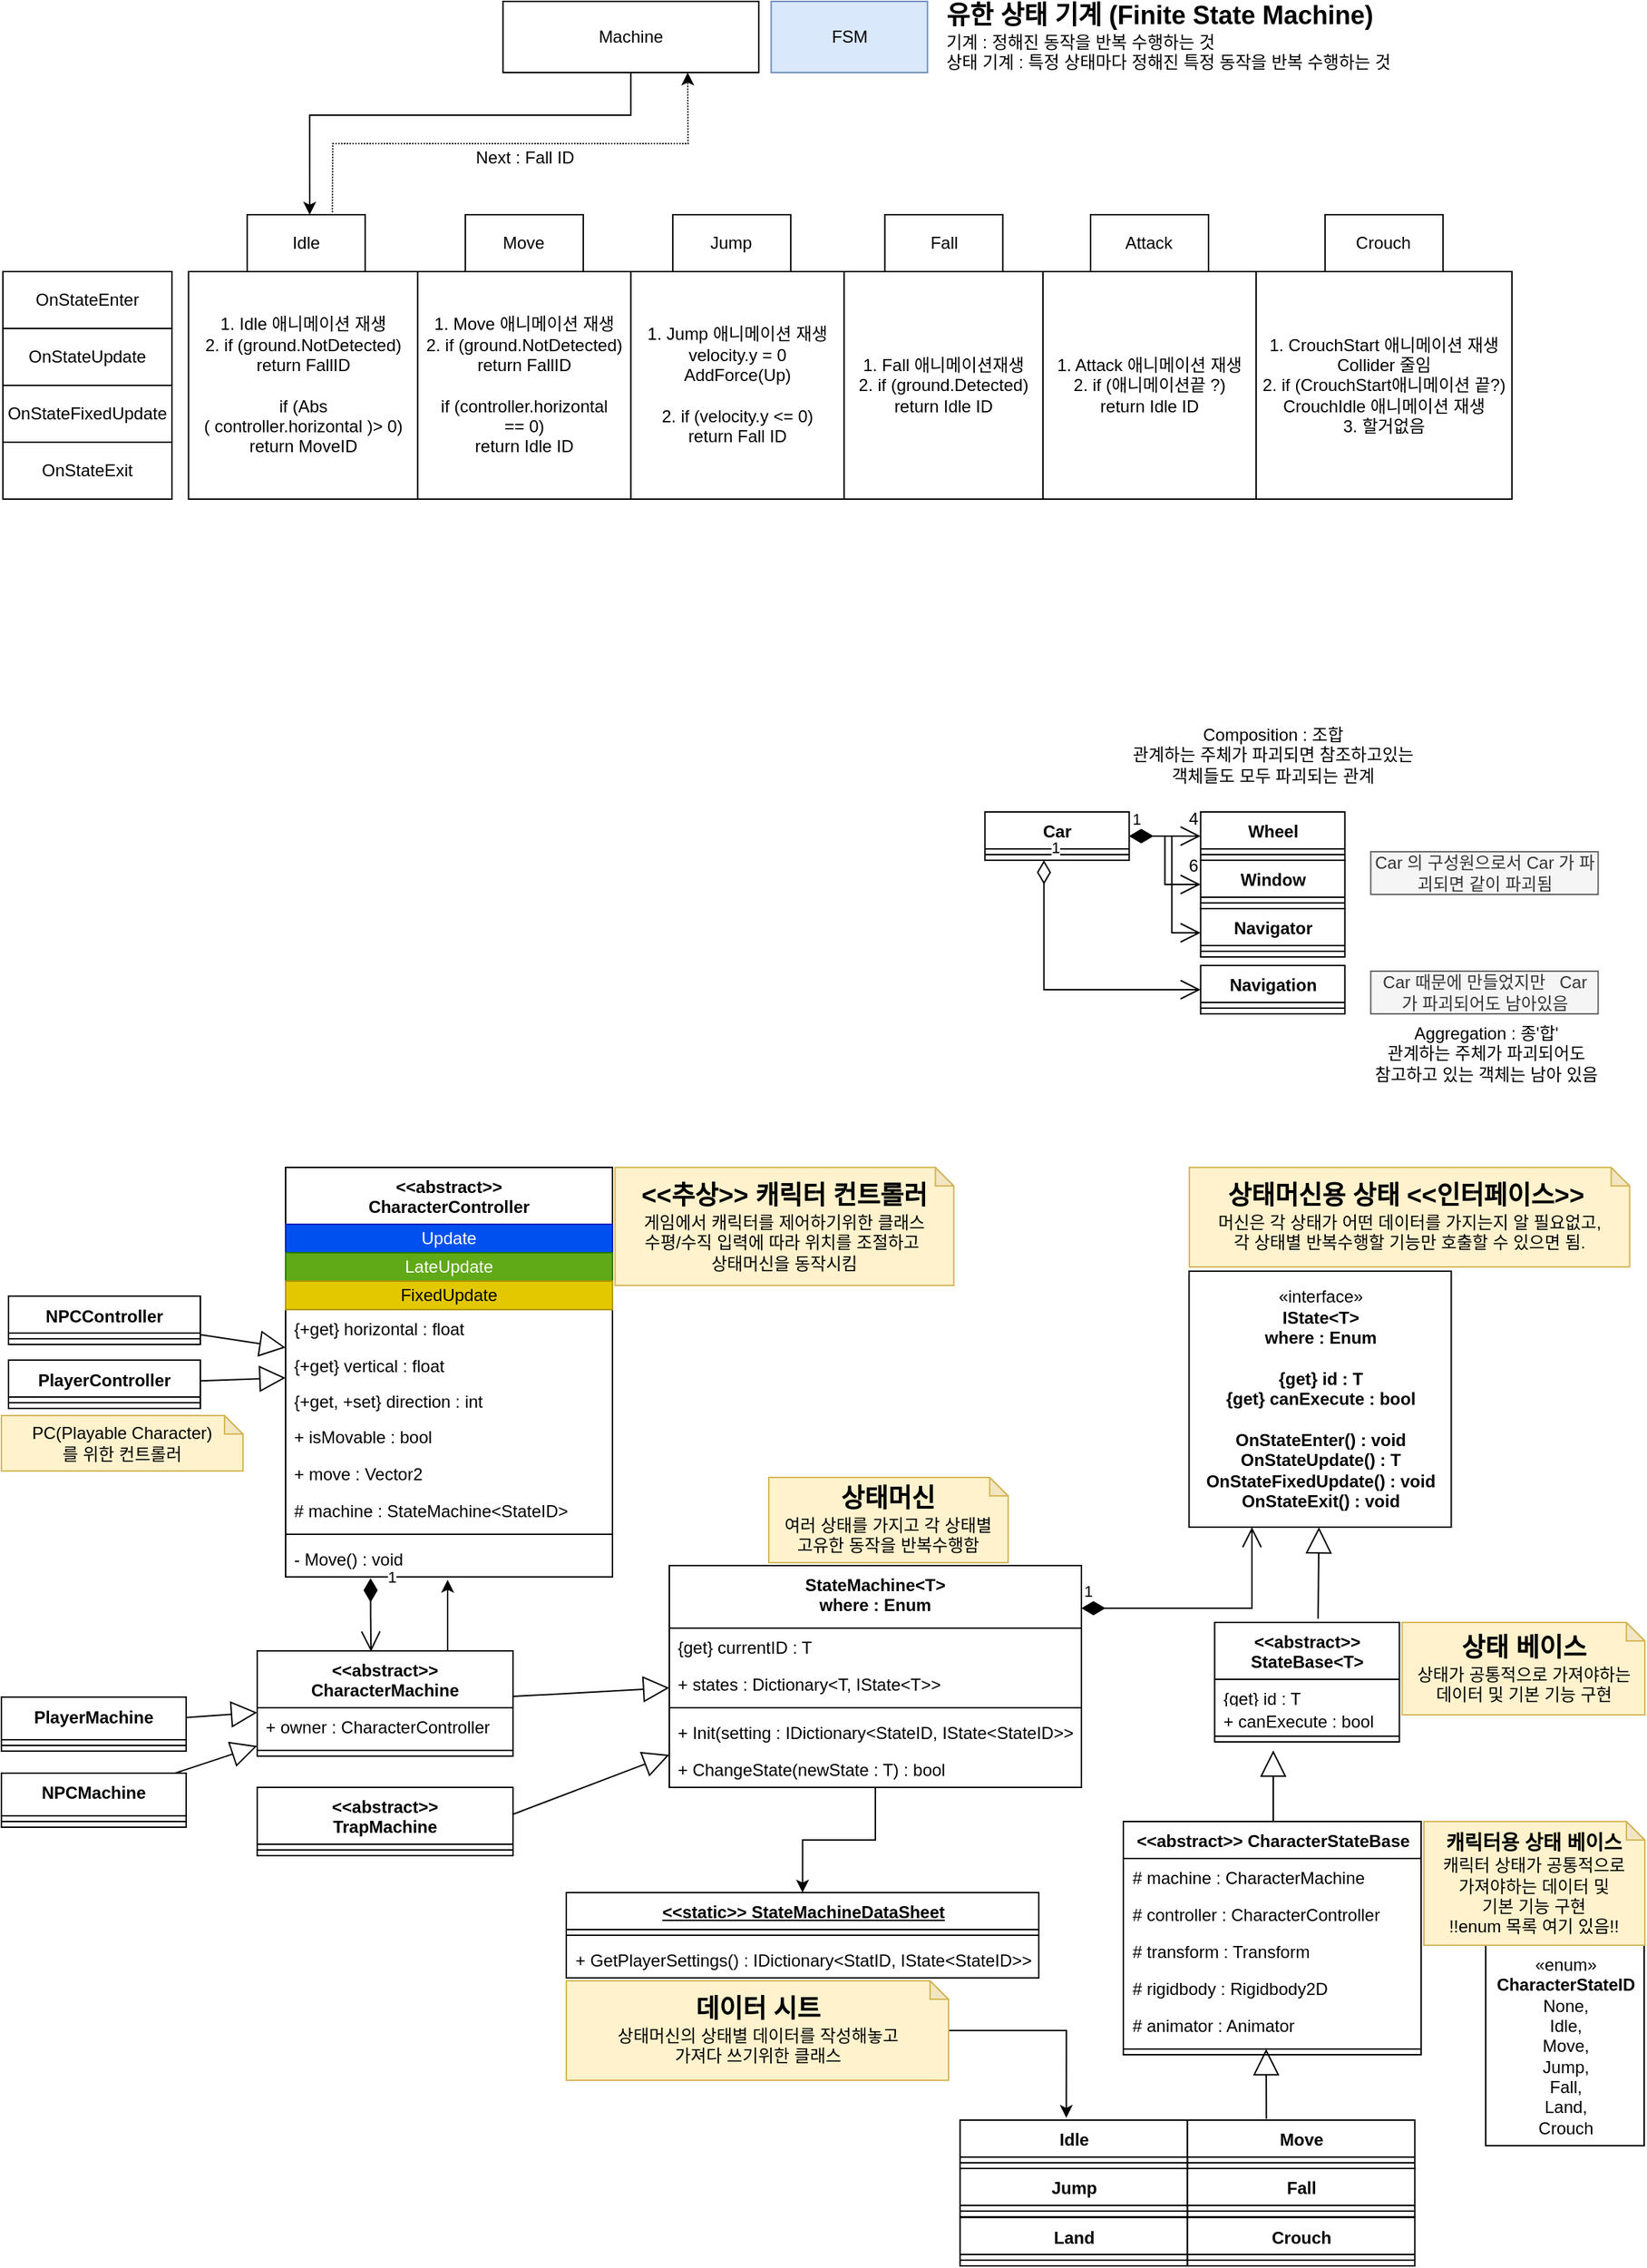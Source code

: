 <mxfile version="22.0.3" type="device">
  <diagram id="C5RBs43oDa-KdzZeNtuy" name="Page-1">
    <mxGraphModel dx="3573" dy="731" grid="1" gridSize="10" guides="1" tooltips="1" connect="1" arrows="1" fold="1" page="1" pageScale="1" pageWidth="1169" pageHeight="827" math="0" shadow="0">
      <root>
        <mxCell id="WIyWlLk6GJQsqaUBKTNV-0" />
        <mxCell id="WIyWlLk6GJQsqaUBKTNV-1" parent="WIyWlLk6GJQsqaUBKTNV-0" />
        <mxCell id="FdHErdlCs96QnjfLd0MZ-20" value="FSM" style="html=1;whiteSpace=wrap;fillColor=#dae8fc;strokeColor=#6c8ebf;" parent="WIyWlLk6GJQsqaUBKTNV-1" vertex="1">
          <mxGeometry x="-1788.31" y="20" width="110" height="50" as="geometry" />
        </mxCell>
        <mxCell id="FdHErdlCs96QnjfLd0MZ-21" value="&lt;b&gt;&lt;font style=&quot;font-size: 18px;&quot;&gt;유한 상태 기계 (Finite State Machine)&lt;/font&gt;&lt;/b&gt;&lt;br&gt;기계 : 정해진 동작을 반복 수행하는 것&lt;br&gt;상태 기계 : 특정 상태마다 정해진 특정 동작을 반복 수행하는 것" style="text;html=1;strokeColor=none;fillColor=none;align=left;verticalAlign=middle;whiteSpace=wrap;rounded=0;" parent="WIyWlLk6GJQsqaUBKTNV-1" vertex="1">
          <mxGeometry x="-1666.84" y="20" width="380" height="50" as="geometry" />
        </mxCell>
        <mxCell id="FdHErdlCs96QnjfLd0MZ-30" style="edgeStyle=orthogonalEdgeStyle;rounded=0;orthogonalLoop=1;jettySize=auto;html=1;entryX=0.5;entryY=0;entryDx=0;entryDy=0;" parent="WIyWlLk6GJQsqaUBKTNV-1" source="FdHErdlCs96QnjfLd0MZ-22" edge="1">
          <mxGeometry relative="1" as="geometry">
            <Array as="points">
              <mxPoint x="-1887.06" y="100" />
              <mxPoint x="-2113.06" y="100" />
            </Array>
            <mxPoint x="-2113.06" y="170" as="targetPoint" />
          </mxGeometry>
        </mxCell>
        <mxCell id="FdHErdlCs96QnjfLd0MZ-22" value="Machine" style="rounded=0;whiteSpace=wrap;html=1;" parent="WIyWlLk6GJQsqaUBKTNV-1" vertex="1">
          <mxGeometry x="-1977.06" y="20" width="180" height="50" as="geometry" />
        </mxCell>
        <mxCell id="FdHErdlCs96QnjfLd0MZ-23" value="Idle" style="rounded=0;whiteSpace=wrap;html=1;" parent="WIyWlLk6GJQsqaUBKTNV-1" vertex="1">
          <mxGeometry x="-2157.06" y="170" width="83" height="40" as="geometry" />
        </mxCell>
        <mxCell id="FdHErdlCs96QnjfLd0MZ-24" value="Move" style="rounded=0;whiteSpace=wrap;html=1;" parent="WIyWlLk6GJQsqaUBKTNV-1" vertex="1">
          <mxGeometry x="-2003.56" y="170" width="83" height="40" as="geometry" />
        </mxCell>
        <mxCell id="FdHErdlCs96QnjfLd0MZ-25" value="Jump" style="rounded=0;whiteSpace=wrap;html=1;" parent="WIyWlLk6GJQsqaUBKTNV-1" vertex="1">
          <mxGeometry x="-1857.56" y="170" width="83" height="40" as="geometry" />
        </mxCell>
        <mxCell id="FdHErdlCs96QnjfLd0MZ-26" value="Fall" style="rounded=0;whiteSpace=wrap;html=1;" parent="WIyWlLk6GJQsqaUBKTNV-1" vertex="1">
          <mxGeometry x="-1708.31" y="170" width="83" height="40" as="geometry" />
        </mxCell>
        <mxCell id="FdHErdlCs96QnjfLd0MZ-27" value="Attack" style="rounded=0;whiteSpace=wrap;html=1;" parent="WIyWlLk6GJQsqaUBKTNV-1" vertex="1">
          <mxGeometry x="-1563.56" y="170" width="83" height="40" as="geometry" />
        </mxCell>
        <mxCell id="FdHErdlCs96QnjfLd0MZ-28" value="Crouch" style="rounded=0;whiteSpace=wrap;html=1;" parent="WIyWlLk6GJQsqaUBKTNV-1" vertex="1">
          <mxGeometry x="-1398.56" y="170" width="83" height="40" as="geometry" />
        </mxCell>
        <mxCell id="FdHErdlCs96QnjfLd0MZ-29" value="1. Idle 애니메이션 재생&lt;br&gt;2. if (ground.NotDetected)&lt;br&gt;return FallID&lt;br&gt;&lt;br&gt;if (Abs&lt;br&gt;( controller.horizontal )&amp;gt; 0)&lt;br&gt;return MoveID" style="rounded=0;whiteSpace=wrap;html=1;" parent="WIyWlLk6GJQsqaUBKTNV-1" vertex="1">
          <mxGeometry x="-2198.31" y="210" width="161.25" height="160" as="geometry" />
        </mxCell>
        <mxCell id="FdHErdlCs96QnjfLd0MZ-31" value="" style="endArrow=classic;html=1;rounded=0;dashed=1;dashPattern=1 1;exitX=0.722;exitY=-0.045;exitDx=0;exitDy=0;exitPerimeter=0;" parent="WIyWlLk6GJQsqaUBKTNV-1" source="FdHErdlCs96QnjfLd0MZ-23" edge="1">
          <mxGeometry width="50" height="50" relative="1" as="geometry">
            <mxPoint x="-2097.06" y="160" as="sourcePoint" />
            <mxPoint x="-1847.06" y="70" as="targetPoint" />
            <Array as="points">
              <mxPoint x="-2096.81" y="120" />
              <mxPoint x="-1846.81" y="120" />
            </Array>
          </mxGeometry>
        </mxCell>
        <mxCell id="FdHErdlCs96QnjfLd0MZ-32" value="Next : Fall ID" style="text;html=1;strokeColor=none;fillColor=none;align=center;verticalAlign=middle;whiteSpace=wrap;rounded=0;" parent="WIyWlLk6GJQsqaUBKTNV-1" vertex="1">
          <mxGeometry x="-2013.31" y="120" width="102.5" height="20" as="geometry" />
        </mxCell>
        <mxCell id="FdHErdlCs96QnjfLd0MZ-33" value="1. Fall 애니메이션재생&lt;br&gt;2. if (ground.Detected)&lt;br&gt;return Idle ID" style="rounded=0;whiteSpace=wrap;html=1;" parent="WIyWlLk6GJQsqaUBKTNV-1" vertex="1">
          <mxGeometry x="-1737.06" y="210" width="140" height="160" as="geometry" />
        </mxCell>
        <mxCell id="FdHErdlCs96QnjfLd0MZ-34" value="1. Move 애니메이션 재생&lt;br&gt;2. if (ground.NotDetected)&lt;br&gt;return FallID&lt;br&gt;&lt;br&gt;if (controller.horizontal &lt;br&gt;== 0)&lt;br&gt;return Idle ID" style="rounded=0;whiteSpace=wrap;html=1;" parent="WIyWlLk6GJQsqaUBKTNV-1" vertex="1">
          <mxGeometry x="-2037.06" y="210" width="150" height="160" as="geometry" />
        </mxCell>
        <mxCell id="FdHErdlCs96QnjfLd0MZ-35" value="1. Jump 애니메이션 재생&lt;br&gt;velocity.y = 0&lt;br&gt;AddForce(Up)&lt;br&gt;&lt;br&gt;2. if (velocity.y &amp;lt;= 0)&lt;br&gt;return Fall ID" style="rounded=0;whiteSpace=wrap;html=1;" parent="WIyWlLk6GJQsqaUBKTNV-1" vertex="1">
          <mxGeometry x="-1887.06" y="210" width="150" height="160" as="geometry" />
        </mxCell>
        <mxCell id="FdHErdlCs96QnjfLd0MZ-36" value="1. Attack 애니메이션 재생&lt;br&gt;2. if (애니메이션끝 ?)&lt;br&gt;return Idle ID&lt;br&gt;" style="rounded=0;whiteSpace=wrap;html=1;" parent="WIyWlLk6GJQsqaUBKTNV-1" vertex="1">
          <mxGeometry x="-1597.06" y="210" width="150" height="160" as="geometry" />
        </mxCell>
        <mxCell id="FdHErdlCs96QnjfLd0MZ-37" value="1. CrouchStart 애니메이션 재생&lt;br&gt;Collider 줄임&lt;br&gt;2. if (CrouchStart애니메이션 끝?)&lt;br&gt;CrouchIdle 애니메이션 재생&lt;br&gt;3. 할거없음" style="rounded=0;whiteSpace=wrap;html=1;" parent="WIyWlLk6GJQsqaUBKTNV-1" vertex="1">
          <mxGeometry x="-1447.06" y="210" width="180" height="160" as="geometry" />
        </mxCell>
        <mxCell id="FdHErdlCs96QnjfLd0MZ-38" value="OnStateEnter" style="rounded=0;whiteSpace=wrap;html=1;" parent="WIyWlLk6GJQsqaUBKTNV-1" vertex="1">
          <mxGeometry x="-2328.94" y="210" width="118.94" height="40" as="geometry" />
        </mxCell>
        <mxCell id="FdHErdlCs96QnjfLd0MZ-39" value="OnStateUpdate" style="rounded=0;whiteSpace=wrap;html=1;" parent="WIyWlLk6GJQsqaUBKTNV-1" vertex="1">
          <mxGeometry x="-2328.94" y="250" width="118.94" height="40" as="geometry" />
        </mxCell>
        <mxCell id="FdHErdlCs96QnjfLd0MZ-40" value="OnStateExit" style="rounded=0;whiteSpace=wrap;html=1;" parent="WIyWlLk6GJQsqaUBKTNV-1" vertex="1">
          <mxGeometry x="-2328.93" y="330" width="118.93" height="40" as="geometry" />
        </mxCell>
        <mxCell id="FdHErdlCs96QnjfLd0MZ-41" value="OnStateFixedUpdate" style="rounded=0;whiteSpace=wrap;html=1;" parent="WIyWlLk6GJQsqaUBKTNV-1" vertex="1">
          <mxGeometry x="-2328.93" y="290" width="118.93" height="40" as="geometry" />
        </mxCell>
        <mxCell id="FdHErdlCs96QnjfLd0MZ-51" value="Composition : 조합&lt;br&gt;관계하는 주체가 파괴되면 참조하고있는 객체들도 모두 파괴되는 관계" style="text;html=1;strokeColor=none;fillColor=none;align=center;verticalAlign=middle;whiteSpace=wrap;rounded=0;" parent="WIyWlLk6GJQsqaUBKTNV-1" vertex="1">
          <mxGeometry x="-1535.37" y="530" width="200" height="40" as="geometry" />
        </mxCell>
        <mxCell id="VH7O9ClcqVr8DYKr0TOa-3" value="Car" style="swimlane;fontStyle=1;align=center;verticalAlign=top;childLayout=stackLayout;horizontal=1;startSize=26;horizontalStack=0;resizeParent=1;resizeParentMax=0;resizeLast=0;collapsible=1;marginBottom=0;whiteSpace=wrap;html=1;" parent="WIyWlLk6GJQsqaUBKTNV-1" vertex="1">
          <mxGeometry x="-1637.87" y="590" width="101.5" height="34" as="geometry" />
        </mxCell>
        <mxCell id="VH7O9ClcqVr8DYKr0TOa-5" value="" style="line;strokeWidth=1;fillColor=none;align=left;verticalAlign=middle;spacingTop=-1;spacingLeft=3;spacingRight=3;rotatable=0;labelPosition=right;points=[];portConstraint=eastwest;strokeColor=inherit;" parent="VH7O9ClcqVr8DYKr0TOa-3" vertex="1">
          <mxGeometry y="26" width="101.5" height="8" as="geometry" />
        </mxCell>
        <mxCell id="VH7O9ClcqVr8DYKr0TOa-7" value="Wheel" style="swimlane;fontStyle=1;align=center;verticalAlign=top;childLayout=stackLayout;horizontal=1;startSize=26;horizontalStack=0;resizeParent=1;resizeParentMax=0;resizeLast=0;collapsible=1;marginBottom=0;whiteSpace=wrap;html=1;" parent="WIyWlLk6GJQsqaUBKTNV-1" vertex="1">
          <mxGeometry x="-1486.12" y="590" width="101.5" height="34" as="geometry" />
        </mxCell>
        <mxCell id="VH7O9ClcqVr8DYKr0TOa-8" value="" style="line;strokeWidth=1;fillColor=none;align=left;verticalAlign=middle;spacingTop=-1;spacingLeft=3;spacingRight=3;rotatable=0;labelPosition=right;points=[];portConstraint=eastwest;strokeColor=inherit;" parent="VH7O9ClcqVr8DYKr0TOa-7" vertex="1">
          <mxGeometry y="26" width="101.5" height="8" as="geometry" />
        </mxCell>
        <mxCell id="VH7O9ClcqVr8DYKr0TOa-9" value="Window" style="swimlane;fontStyle=1;align=center;verticalAlign=top;childLayout=stackLayout;horizontal=1;startSize=26;horizontalStack=0;resizeParent=1;resizeParentMax=0;resizeLast=0;collapsible=1;marginBottom=0;whiteSpace=wrap;html=1;" parent="WIyWlLk6GJQsqaUBKTNV-1" vertex="1">
          <mxGeometry x="-1486.12" y="624" width="101.5" height="34" as="geometry" />
        </mxCell>
        <mxCell id="VH7O9ClcqVr8DYKr0TOa-10" value="" style="line;strokeWidth=1;fillColor=none;align=left;verticalAlign=middle;spacingTop=-1;spacingLeft=3;spacingRight=3;rotatable=0;labelPosition=right;points=[];portConstraint=eastwest;strokeColor=inherit;" parent="VH7O9ClcqVr8DYKr0TOa-9" vertex="1">
          <mxGeometry y="26" width="101.5" height="8" as="geometry" />
        </mxCell>
        <mxCell id="VH7O9ClcqVr8DYKr0TOa-13" value="1" style="endArrow=open;html=1;endSize=12;startArrow=diamondThin;startSize=14;startFill=1;edgeStyle=orthogonalEdgeStyle;align=left;verticalAlign=bottom;rounded=0;entryX=0;entryY=0.5;entryDx=0;entryDy=0;" parent="WIyWlLk6GJQsqaUBKTNV-1" source="VH7O9ClcqVr8DYKr0TOa-3" target="VH7O9ClcqVr8DYKr0TOa-7" edge="1">
          <mxGeometry x="-1" y="3" relative="1" as="geometry">
            <mxPoint x="-1806.37" y="857" as="sourcePoint" />
            <mxPoint x="-1737.37" y="857" as="targetPoint" />
          </mxGeometry>
        </mxCell>
        <mxCell id="VH7O9ClcqVr8DYKr0TOa-14" value="4" style="text;html=1;strokeColor=none;fillColor=none;align=center;verticalAlign=middle;whiteSpace=wrap;rounded=0;" parent="WIyWlLk6GJQsqaUBKTNV-1" vertex="1">
          <mxGeometry x="-1507.75" y="580" width="34.25" height="30" as="geometry" />
        </mxCell>
        <mxCell id="VH7O9ClcqVr8DYKr0TOa-15" value="1" style="endArrow=open;html=1;endSize=12;startArrow=diamondThin;startSize=14;startFill=1;edgeStyle=orthogonalEdgeStyle;align=left;verticalAlign=bottom;rounded=0;entryX=0;entryY=0.5;entryDx=0;entryDy=0;" parent="WIyWlLk6GJQsqaUBKTNV-1" source="VH7O9ClcqVr8DYKr0TOa-3" target="VH7O9ClcqVr8DYKr0TOa-9" edge="1">
          <mxGeometry x="-1" y="3" relative="1" as="geometry">
            <mxPoint x="-1526.37" y="617" as="sourcePoint" />
            <mxPoint x="-1476.37" y="617" as="targetPoint" />
          </mxGeometry>
        </mxCell>
        <mxCell id="VH7O9ClcqVr8DYKr0TOa-16" value="6" style="text;html=1;strokeColor=none;fillColor=none;align=center;verticalAlign=middle;whiteSpace=wrap;rounded=0;" parent="WIyWlLk6GJQsqaUBKTNV-1" vertex="1">
          <mxGeometry x="-1507.75" y="613" width="34.25" height="30" as="geometry" />
        </mxCell>
        <mxCell id="VH7O9ClcqVr8DYKr0TOa-18" value="Navigation" style="swimlane;fontStyle=1;align=center;verticalAlign=top;childLayout=stackLayout;horizontal=1;startSize=26;horizontalStack=0;resizeParent=1;resizeParentMax=0;resizeLast=0;collapsible=1;marginBottom=0;whiteSpace=wrap;html=1;" parent="WIyWlLk6GJQsqaUBKTNV-1" vertex="1">
          <mxGeometry x="-1486.12" y="698" width="101.5" height="34" as="geometry" />
        </mxCell>
        <mxCell id="VH7O9ClcqVr8DYKr0TOa-19" value="" style="line;strokeWidth=1;fillColor=none;align=left;verticalAlign=middle;spacingTop=-1;spacingLeft=3;spacingRight=3;rotatable=0;labelPosition=right;points=[];portConstraint=eastwest;strokeColor=inherit;" parent="VH7O9ClcqVr8DYKr0TOa-18" vertex="1">
          <mxGeometry y="26" width="101.5" height="8" as="geometry" />
        </mxCell>
        <mxCell id="VH7O9ClcqVr8DYKr0TOa-20" value="Navigator" style="swimlane;fontStyle=1;align=center;verticalAlign=top;childLayout=stackLayout;horizontal=1;startSize=26;horizontalStack=0;resizeParent=1;resizeParentMax=0;resizeLast=0;collapsible=1;marginBottom=0;whiteSpace=wrap;html=1;" parent="WIyWlLk6GJQsqaUBKTNV-1" vertex="1">
          <mxGeometry x="-1486.12" y="658" width="101.5" height="34" as="geometry" />
        </mxCell>
        <mxCell id="VH7O9ClcqVr8DYKr0TOa-21" value="" style="line;strokeWidth=1;fillColor=none;align=left;verticalAlign=middle;spacingTop=-1;spacingLeft=3;spacingRight=3;rotatable=0;labelPosition=right;points=[];portConstraint=eastwest;strokeColor=inherit;" parent="VH7O9ClcqVr8DYKr0TOa-20" vertex="1">
          <mxGeometry y="26" width="101.5" height="8" as="geometry" />
        </mxCell>
        <mxCell id="VH7O9ClcqVr8DYKr0TOa-22" value="1" style="endArrow=open;html=1;endSize=12;startArrow=diamondThin;startSize=14;startFill=1;edgeStyle=orthogonalEdgeStyle;align=left;verticalAlign=bottom;rounded=0;" parent="WIyWlLk6GJQsqaUBKTNV-1" source="VH7O9ClcqVr8DYKr0TOa-3" target="VH7O9ClcqVr8DYKr0TOa-20" edge="1">
          <mxGeometry x="-1" y="3" relative="1" as="geometry">
            <mxPoint x="-1526.37" y="617" as="sourcePoint" />
            <mxPoint x="-1476.37" y="651" as="targetPoint" />
            <Array as="points">
              <mxPoint x="-1506.37" y="607" />
              <mxPoint x="-1506.37" y="675" />
            </Array>
          </mxGeometry>
        </mxCell>
        <mxCell id="VH7O9ClcqVr8DYKr0TOa-23" value="1" style="endArrow=open;html=1;endSize=12;startArrow=diamondThin;startSize=14;startFill=0;edgeStyle=orthogonalEdgeStyle;align=left;verticalAlign=bottom;rounded=0;" parent="WIyWlLk6GJQsqaUBKTNV-1" source="VH7O9ClcqVr8DYKr0TOa-3" target="VH7O9ClcqVr8DYKr0TOa-18" edge="1">
          <mxGeometry x="-1" y="3" relative="1" as="geometry">
            <mxPoint x="-1586.37" y="713" as="sourcePoint" />
            <mxPoint x="-1426.37" y="713" as="targetPoint" />
            <Array as="points">
              <mxPoint x="-1596.37" y="715" />
            </Array>
          </mxGeometry>
        </mxCell>
        <mxCell id="VH7O9ClcqVr8DYKr0TOa-26" value="Car 때문에 만들었지만&amp;nbsp; &amp;nbsp;Car 가 파괴되어도 남아있음" style="text;html=1;strokeColor=#666666;fillColor=#f5f5f5;align=center;verticalAlign=middle;whiteSpace=wrap;rounded=0;fontColor=#333333;" parent="WIyWlLk6GJQsqaUBKTNV-1" vertex="1">
          <mxGeometry x="-1366.37" y="702" width="160" height="30" as="geometry" />
        </mxCell>
        <mxCell id="VH7O9ClcqVr8DYKr0TOa-27" value="Car 의 구성원으로서 Car 가 파괴되면 같이 파괴됨" style="text;html=1;strokeColor=#666666;fillColor=#f5f5f5;align=center;verticalAlign=middle;whiteSpace=wrap;rounded=0;fontColor=#333333;" parent="WIyWlLk6GJQsqaUBKTNV-1" vertex="1">
          <mxGeometry x="-1366.37" y="618" width="160" height="30" as="geometry" />
        </mxCell>
        <mxCell id="Ih5Q_tEM6BZL2am7Pi5t-1" value="&amp;lt;&amp;lt;abstract&amp;gt;&amp;gt;&lt;br&gt;CharacterController" style="swimlane;fontStyle=1;align=center;verticalAlign=top;childLayout=stackLayout;horizontal=1;startSize=40;horizontalStack=0;resizeParent=1;resizeParentMax=0;resizeLast=0;collapsible=1;marginBottom=0;whiteSpace=wrap;html=1;" vertex="1" parent="WIyWlLk6GJQsqaUBKTNV-1">
          <mxGeometry x="-2130" y="840" width="230" height="288" as="geometry">
            <mxRectangle x="-2090" y="932" width="150" height="40" as="alternateBounds" />
          </mxGeometry>
        </mxCell>
        <mxCell id="Ih5Q_tEM6BZL2am7Pi5t-2" value="Update" style="rounded=0;whiteSpace=wrap;html=1;fillColor=#0050ef;strokeColor=#001DBC;fontColor=#ffffff;" vertex="1" parent="Ih5Q_tEM6BZL2am7Pi5t-1">
          <mxGeometry y="40" width="230" height="20" as="geometry" />
        </mxCell>
        <mxCell id="Ih5Q_tEM6BZL2am7Pi5t-3" value="LateUpdate" style="rounded=0;whiteSpace=wrap;html=1;fillColor=#60a917;strokeColor=#2D7600;fontColor=#ffffff;" vertex="1" parent="Ih5Q_tEM6BZL2am7Pi5t-1">
          <mxGeometry y="60" width="230" height="20" as="geometry" />
        </mxCell>
        <mxCell id="Ih5Q_tEM6BZL2am7Pi5t-4" value="FixedUpdate" style="rounded=0;whiteSpace=wrap;html=1;fillColor=#e3c800;strokeColor=#B09500;fontColor=#000000;" vertex="1" parent="Ih5Q_tEM6BZL2am7Pi5t-1">
          <mxGeometry y="80" width="230" height="20" as="geometry" />
        </mxCell>
        <mxCell id="Ih5Q_tEM6BZL2am7Pi5t-5" value="{+get} horizontal : float" style="text;strokeColor=none;fillColor=none;align=left;verticalAlign=top;spacingLeft=4;spacingRight=4;overflow=hidden;rotatable=0;points=[[0,0.5],[1,0.5]];portConstraint=eastwest;whiteSpace=wrap;html=1;" vertex="1" parent="Ih5Q_tEM6BZL2am7Pi5t-1">
          <mxGeometry y="100" width="230" height="26" as="geometry" />
        </mxCell>
        <mxCell id="Ih5Q_tEM6BZL2am7Pi5t-6" value="{+get} vertical : float" style="text;strokeColor=none;fillColor=none;align=left;verticalAlign=top;spacingLeft=4;spacingRight=4;overflow=hidden;rotatable=0;points=[[0,0.5],[1,0.5]];portConstraint=eastwest;whiteSpace=wrap;html=1;" vertex="1" parent="Ih5Q_tEM6BZL2am7Pi5t-1">
          <mxGeometry y="126" width="230" height="25" as="geometry" />
        </mxCell>
        <mxCell id="Ih5Q_tEM6BZL2am7Pi5t-7" value="{+get, +set} direction : int" style="text;strokeColor=none;fillColor=none;align=left;verticalAlign=top;spacingLeft=4;spacingRight=4;overflow=hidden;rotatable=0;points=[[0,0.5],[1,0.5]];portConstraint=eastwest;whiteSpace=wrap;html=1;" vertex="1" parent="Ih5Q_tEM6BZL2am7Pi5t-1">
          <mxGeometry y="151" width="230" height="25" as="geometry" />
        </mxCell>
        <mxCell id="Ih5Q_tEM6BZL2am7Pi5t-8" value="+ isMovable : bool" style="text;align=left;verticalAlign=top;spacingLeft=4;spacingRight=4;overflow=hidden;rotatable=0;points=[[0,0.5],[1,0.5]];portConstraint=eastwest;whiteSpace=wrap;html=1;" vertex="1" parent="Ih5Q_tEM6BZL2am7Pi5t-1">
          <mxGeometry y="176" width="230" height="26" as="geometry" />
        </mxCell>
        <mxCell id="Ih5Q_tEM6BZL2am7Pi5t-9" value="+ move : Vector2" style="text;align=left;verticalAlign=top;spacingLeft=4;spacingRight=4;overflow=hidden;rotatable=0;points=[[0,0.5],[1,0.5]];portConstraint=eastwest;whiteSpace=wrap;html=1;" vertex="1" parent="Ih5Q_tEM6BZL2am7Pi5t-1">
          <mxGeometry y="202" width="230" height="26" as="geometry" />
        </mxCell>
        <mxCell id="Ih5Q_tEM6BZL2am7Pi5t-10" value="# machine : StateMachine&amp;lt;StateID&amp;gt;" style="text;align=left;verticalAlign=top;spacingLeft=4;spacingRight=4;overflow=hidden;rotatable=0;points=[[0,0.5],[1,0.5]];portConstraint=eastwest;whiteSpace=wrap;html=1;" vertex="1" parent="Ih5Q_tEM6BZL2am7Pi5t-1">
          <mxGeometry y="228" width="230" height="26" as="geometry" />
        </mxCell>
        <mxCell id="Ih5Q_tEM6BZL2am7Pi5t-11" value="" style="line;strokeWidth=1;fillColor=none;align=left;verticalAlign=middle;spacingTop=-1;spacingLeft=3;spacingRight=3;rotatable=0;labelPosition=right;points=[];portConstraint=eastwest;strokeColor=inherit;" vertex="1" parent="Ih5Q_tEM6BZL2am7Pi5t-1">
          <mxGeometry y="254" width="230" height="8" as="geometry" />
        </mxCell>
        <mxCell id="Ih5Q_tEM6BZL2am7Pi5t-12" value="- Move() : void" style="text;align=left;verticalAlign=top;spacingLeft=4;spacingRight=4;overflow=hidden;rotatable=0;points=[[0,0.5],[1,0.5]];portConstraint=eastwest;whiteSpace=wrap;html=1;" vertex="1" parent="Ih5Q_tEM6BZL2am7Pi5t-1">
          <mxGeometry y="262" width="230" height="26" as="geometry" />
        </mxCell>
        <mxCell id="Ih5Q_tEM6BZL2am7Pi5t-13" value="PlayerController" style="swimlane;fontStyle=1;align=center;verticalAlign=top;childLayout=stackLayout;horizontal=1;startSize=26;horizontalStack=0;resizeParent=1;resizeParentMax=0;resizeLast=0;collapsible=1;marginBottom=0;whiteSpace=wrap;html=1;" vertex="1" parent="WIyWlLk6GJQsqaUBKTNV-1">
          <mxGeometry x="-2325" y="975.5" width="135" height="34" as="geometry" />
        </mxCell>
        <mxCell id="Ih5Q_tEM6BZL2am7Pi5t-14" value="" style="line;strokeWidth=1;fillColor=none;align=left;verticalAlign=middle;spacingTop=-1;spacingLeft=3;spacingRight=3;rotatable=0;labelPosition=right;points=[];portConstraint=eastwest;strokeColor=inherit;" vertex="1" parent="Ih5Q_tEM6BZL2am7Pi5t-13">
          <mxGeometry y="26" width="135" height="8" as="geometry" />
        </mxCell>
        <mxCell id="Ih5Q_tEM6BZL2am7Pi5t-15" value="NPCController" style="swimlane;fontStyle=1;align=center;verticalAlign=top;childLayout=stackLayout;horizontal=1;startSize=26;horizontalStack=0;resizeParent=1;resizeParentMax=0;resizeLast=0;collapsible=1;marginBottom=0;whiteSpace=wrap;html=1;" vertex="1" parent="WIyWlLk6GJQsqaUBKTNV-1">
          <mxGeometry x="-2325" y="930.5" width="135" height="34" as="geometry" />
        </mxCell>
        <mxCell id="Ih5Q_tEM6BZL2am7Pi5t-16" value="" style="line;strokeWidth=1;fillColor=none;align=left;verticalAlign=middle;spacingTop=-1;spacingLeft=3;spacingRight=3;rotatable=0;labelPosition=right;points=[];portConstraint=eastwest;strokeColor=inherit;" vertex="1" parent="Ih5Q_tEM6BZL2am7Pi5t-15">
          <mxGeometry y="26" width="135" height="8" as="geometry" />
        </mxCell>
        <mxCell id="Ih5Q_tEM6BZL2am7Pi5t-17" value="" style="endArrow=block;endSize=16;endFill=0;html=1;rounded=0;" edge="1" source="Ih5Q_tEM6BZL2am7Pi5t-13" target="Ih5Q_tEM6BZL2am7Pi5t-1" parent="WIyWlLk6GJQsqaUBKTNV-1">
          <mxGeometry width="160" relative="1" as="geometry">
            <mxPoint x="-2040" y="749.5" as="sourcePoint" />
            <mxPoint x="-1880" y="749.5" as="targetPoint" />
          </mxGeometry>
        </mxCell>
        <mxCell id="Ih5Q_tEM6BZL2am7Pi5t-18" value="" style="endArrow=block;endSize=16;endFill=0;html=1;rounded=0;" edge="1" source="Ih5Q_tEM6BZL2am7Pi5t-15" target="Ih5Q_tEM6BZL2am7Pi5t-1" parent="WIyWlLk6GJQsqaUBKTNV-1">
          <mxGeometry width="160" relative="1" as="geometry">
            <mxPoint x="-2018" y="523.5" as="sourcePoint" />
            <mxPoint x="-2190" y="574.5" as="targetPoint" />
          </mxGeometry>
        </mxCell>
        <mxCell id="Ih5Q_tEM6BZL2am7Pi5t-19" value="«interface»&lt;br&gt;&lt;b&gt;IState&amp;lt;T&amp;gt;&lt;br&gt;where : Enum&lt;br&gt;&lt;br&gt;{get} id : T&lt;br&gt;{get} canExecute : bool&lt;br&gt;&lt;br&gt;OnStateEnter() : void&lt;br&gt;OnStateUpdate() : T&lt;br&gt;OnStateFixedUpdate() : void&lt;br&gt;OnStateExit() : void&lt;br&gt;&lt;/b&gt;" style="html=1;whiteSpace=wrap;" vertex="1" parent="WIyWlLk6GJQsqaUBKTNV-1">
          <mxGeometry x="-1494.25" y="913" width="184.5" height="180" as="geometry" />
        </mxCell>
        <mxCell id="Ih5Q_tEM6BZL2am7Pi5t-20" value="«enum»&lt;br&gt;&lt;b&gt;CharacterStateID&lt;/b&gt;&lt;br&gt;None,&lt;br&gt;Idle,&lt;br&gt;Move,&lt;br&gt;Jump,&lt;br&gt;Fall,&lt;br&gt;Land,&lt;br&gt;Crouch" style="html=1;whiteSpace=wrap;" vertex="1" parent="WIyWlLk6GJQsqaUBKTNV-1">
          <mxGeometry x="-1285.5" y="1387" width="111.5" height="141" as="geometry" />
        </mxCell>
        <mxCell id="Ih5Q_tEM6BZL2am7Pi5t-21" style="edgeStyle=orthogonalEdgeStyle;rounded=0;orthogonalLoop=1;jettySize=auto;html=1;entryX=0.5;entryY=0;entryDx=0;entryDy=0;" edge="1" source="Ih5Q_tEM6BZL2am7Pi5t-22" target="Ih5Q_tEM6BZL2am7Pi5t-31" parent="WIyWlLk6GJQsqaUBKTNV-1">
          <mxGeometry relative="1" as="geometry" />
        </mxCell>
        <mxCell id="Ih5Q_tEM6BZL2am7Pi5t-22" value="StateMachine&amp;lt;T&amp;gt;&lt;br&gt;where : Enum" style="swimlane;fontStyle=1;align=center;verticalAlign=top;childLayout=stackLayout;horizontal=1;startSize=44;horizontalStack=0;resizeParent=1;resizeParentMax=0;resizeLast=0;collapsible=1;marginBottom=0;whiteSpace=wrap;html=1;" vertex="1" parent="WIyWlLk6GJQsqaUBKTNV-1">
          <mxGeometry x="-1860" y="1120" width="290" height="156" as="geometry">
            <mxRectangle x="-1807.19" y="1148.5" width="140" height="44" as="alternateBounds" />
          </mxGeometry>
        </mxCell>
        <mxCell id="Ih5Q_tEM6BZL2am7Pi5t-23" value="{get} currentID : T" style="text;strokeColor=none;fillColor=none;align=left;verticalAlign=top;spacingLeft=4;spacingRight=4;overflow=hidden;rotatable=0;points=[[0,0.5],[1,0.5]];portConstraint=eastwest;whiteSpace=wrap;html=1;" vertex="1" parent="Ih5Q_tEM6BZL2am7Pi5t-22">
          <mxGeometry y="44" width="290" height="26" as="geometry" />
        </mxCell>
        <mxCell id="Ih5Q_tEM6BZL2am7Pi5t-24" value="+ states : Dictionary&amp;lt;T, IState&amp;lt;T&amp;gt;&amp;gt;" style="text;strokeColor=none;fillColor=none;align=left;verticalAlign=top;spacingLeft=4;spacingRight=4;overflow=hidden;rotatable=0;points=[[0,0.5],[1,0.5]];portConstraint=eastwest;whiteSpace=wrap;html=1;" vertex="1" parent="Ih5Q_tEM6BZL2am7Pi5t-22">
          <mxGeometry y="70" width="290" height="26" as="geometry" />
        </mxCell>
        <mxCell id="Ih5Q_tEM6BZL2am7Pi5t-25" value="" style="line;strokeWidth=1;fillColor=none;align=left;verticalAlign=middle;spacingTop=-1;spacingLeft=3;spacingRight=3;rotatable=0;labelPosition=right;points=[];portConstraint=eastwest;strokeColor=inherit;" vertex="1" parent="Ih5Q_tEM6BZL2am7Pi5t-22">
          <mxGeometry y="96" width="290" height="8" as="geometry" />
        </mxCell>
        <mxCell id="Ih5Q_tEM6BZL2am7Pi5t-26" value="+ Init(setting : IDictionary&amp;lt;StateID, IState&amp;lt;StateID&amp;gt;&amp;gt;" style="text;strokeColor=none;fillColor=none;align=left;verticalAlign=top;spacingLeft=4;spacingRight=4;overflow=hidden;rotatable=0;points=[[0,0.5],[1,0.5]];portConstraint=eastwest;whiteSpace=wrap;html=1;" vertex="1" parent="Ih5Q_tEM6BZL2am7Pi5t-22">
          <mxGeometry y="104" width="290" height="26" as="geometry" />
        </mxCell>
        <mxCell id="Ih5Q_tEM6BZL2am7Pi5t-27" value="+ ChangeState(newState : T) : bool" style="text;strokeColor=none;fillColor=none;align=left;verticalAlign=top;spacingLeft=4;spacingRight=4;overflow=hidden;rotatable=0;points=[[0,0.5],[1,0.5]];portConstraint=eastwest;whiteSpace=wrap;html=1;" vertex="1" parent="Ih5Q_tEM6BZL2am7Pi5t-22">
          <mxGeometry y="130" width="290" height="26" as="geometry" />
        </mxCell>
        <mxCell id="Ih5Q_tEM6BZL2am7Pi5t-28" value="1" style="endArrow=open;html=1;endSize=12;startArrow=diamondThin;startSize=14;startFill=1;edgeStyle=orthogonalEdgeStyle;align=left;verticalAlign=bottom;rounded=0;" edge="1" source="Ih5Q_tEM6BZL2am7Pi5t-22" target="Ih5Q_tEM6BZL2am7Pi5t-19" parent="WIyWlLk6GJQsqaUBKTNV-1">
          <mxGeometry x="-1" y="3" relative="1" as="geometry">
            <mxPoint x="-1597.19" y="1261.5" as="sourcePoint" />
            <mxPoint x="-1437.19" y="1261.5" as="targetPoint" />
            <Array as="points">
              <mxPoint x="-1450" y="1150" />
            </Array>
          </mxGeometry>
        </mxCell>
        <mxCell id="Ih5Q_tEM6BZL2am7Pi5t-31" value="&lt;u&gt;&amp;lt;&amp;lt;static&amp;gt;&amp;gt; StateMachineDataSheet&lt;/u&gt;" style="swimlane;fontStyle=1;align=center;verticalAlign=top;childLayout=stackLayout;horizontal=1;startSize=26;horizontalStack=0;resizeParent=1;resizeParentMax=0;resizeLast=0;collapsible=1;marginBottom=0;whiteSpace=wrap;html=1;" vertex="1" parent="WIyWlLk6GJQsqaUBKTNV-1">
          <mxGeometry x="-1932.5" y="1350" width="332.5" height="60" as="geometry" />
        </mxCell>
        <mxCell id="Ih5Q_tEM6BZL2am7Pi5t-32" value="" style="line;strokeWidth=1;fillColor=none;align=left;verticalAlign=middle;spacingTop=-1;spacingLeft=3;spacingRight=3;rotatable=0;labelPosition=right;points=[];portConstraint=eastwest;strokeColor=inherit;" vertex="1" parent="Ih5Q_tEM6BZL2am7Pi5t-31">
          <mxGeometry y="26" width="332.5" height="8" as="geometry" />
        </mxCell>
        <mxCell id="Ih5Q_tEM6BZL2am7Pi5t-33" value="+ GetPlayerSettings() : IDictionary&amp;lt;StatID, IState&amp;lt;StateID&amp;gt;&amp;gt;" style="text;strokeColor=none;fillColor=none;align=left;verticalAlign=top;spacingLeft=4;spacingRight=4;overflow=hidden;rotatable=0;points=[[0,0.5],[1,0.5]];portConstraint=eastwest;whiteSpace=wrap;html=1;" vertex="1" parent="Ih5Q_tEM6BZL2am7Pi5t-31">
          <mxGeometry y="34" width="332.5" height="26" as="geometry" />
        </mxCell>
        <mxCell id="Ih5Q_tEM6BZL2am7Pi5t-36" value="" style="endArrow=block;endSize=16;endFill=0;html=1;rounded=0;exitX=0.56;exitY=-0.031;exitDx=0;exitDy=0;exitPerimeter=0;" edge="1" source="Ih5Q_tEM6BZL2am7Pi5t-101" target="Ih5Q_tEM6BZL2am7Pi5t-19" parent="WIyWlLk6GJQsqaUBKTNV-1">
          <mxGeometry width="160" relative="1" as="geometry">
            <mxPoint x="-1428" y="1210" as="sourcePoint" />
            <mxPoint x="-1257.19" y="1311.5" as="targetPoint" />
          </mxGeometry>
        </mxCell>
        <mxCell id="Ih5Q_tEM6BZL2am7Pi5t-37" value="Idle" style="swimlane;fontStyle=1;align=center;verticalAlign=top;childLayout=stackLayout;horizontal=1;startSize=26;horizontalStack=0;resizeParent=1;resizeParentMax=0;resizeLast=0;collapsible=1;marginBottom=0;whiteSpace=wrap;html=1;" vertex="1" parent="WIyWlLk6GJQsqaUBKTNV-1">
          <mxGeometry x="-1655.37" y="1510" width="160" height="34" as="geometry">
            <mxRectangle x="-1570.0" y="1522" width="60" height="30" as="alternateBounds" />
          </mxGeometry>
        </mxCell>
        <mxCell id="Ih5Q_tEM6BZL2am7Pi5t-38" value="" style="line;strokeWidth=1;fillColor=none;align=left;verticalAlign=middle;spacingTop=-1;spacingLeft=3;spacingRight=3;rotatable=0;labelPosition=right;points=[];portConstraint=eastwest;strokeColor=inherit;" vertex="1" parent="Ih5Q_tEM6BZL2am7Pi5t-37">
          <mxGeometry y="26" width="160" height="8" as="geometry" />
        </mxCell>
        <mxCell id="Ih5Q_tEM6BZL2am7Pi5t-39" value="Move" style="swimlane;fontStyle=1;align=center;verticalAlign=top;childLayout=stackLayout;horizontal=1;startSize=26;horizontalStack=0;resizeParent=1;resizeParentMax=0;resizeLast=0;collapsible=1;marginBottom=0;whiteSpace=wrap;html=1;" vertex="1" parent="WIyWlLk6GJQsqaUBKTNV-1">
          <mxGeometry x="-1495.37" y="1510" width="160" height="34" as="geometry" />
        </mxCell>
        <mxCell id="Ih5Q_tEM6BZL2am7Pi5t-40" value="" style="line;strokeWidth=1;fillColor=none;align=left;verticalAlign=middle;spacingTop=-1;spacingLeft=3;spacingRight=3;rotatable=0;labelPosition=right;points=[];portConstraint=eastwest;strokeColor=inherit;" vertex="1" parent="Ih5Q_tEM6BZL2am7Pi5t-39">
          <mxGeometry y="26" width="160" height="8" as="geometry" />
        </mxCell>
        <mxCell id="Ih5Q_tEM6BZL2am7Pi5t-42" value="&amp;lt;&amp;lt;abstract&amp;gt;&amp;gt; CharacterStateBase" style="swimlane;fontStyle=1;align=center;verticalAlign=top;childLayout=stackLayout;horizontal=1;startSize=26;horizontalStack=0;resizeParent=1;resizeParentMax=0;resizeLast=0;collapsible=1;marginBottom=0;whiteSpace=wrap;html=1;" vertex="1" parent="WIyWlLk6GJQsqaUBKTNV-1">
          <mxGeometry x="-1540.5" y="1300" width="209.57" height="164" as="geometry">
            <mxRectangle x="-1508.8" y="1276" width="150" height="30" as="alternateBounds" />
          </mxGeometry>
        </mxCell>
        <mxCell id="Ih5Q_tEM6BZL2am7Pi5t-43" value="# machine : CharacterMachine" style="text;strokeColor=none;fillColor=none;align=left;verticalAlign=top;spacingLeft=4;spacingRight=4;overflow=hidden;rotatable=0;points=[[0,0.5],[1,0.5]];portConstraint=eastwest;whiteSpace=wrap;html=1;" vertex="1" parent="Ih5Q_tEM6BZL2am7Pi5t-42">
          <mxGeometry y="26" width="209.57" height="26" as="geometry" />
        </mxCell>
        <mxCell id="Ih5Q_tEM6BZL2am7Pi5t-44" value="# controller : CharacterController" style="text;strokeColor=none;fillColor=none;align=left;verticalAlign=top;spacingLeft=4;spacingRight=4;overflow=hidden;rotatable=0;points=[[0,0.5],[1,0.5]];portConstraint=eastwest;whiteSpace=wrap;html=1;" vertex="1" parent="Ih5Q_tEM6BZL2am7Pi5t-42">
          <mxGeometry y="52" width="209.57" height="26" as="geometry" />
        </mxCell>
        <mxCell id="Ih5Q_tEM6BZL2am7Pi5t-45" value="# transform : Transform" style="text;strokeColor=none;fillColor=none;align=left;verticalAlign=top;spacingLeft=4;spacingRight=4;overflow=hidden;rotatable=0;points=[[0,0.5],[1,0.5]];portConstraint=eastwest;whiteSpace=wrap;html=1;" vertex="1" parent="Ih5Q_tEM6BZL2am7Pi5t-42">
          <mxGeometry y="78" width="209.57" height="26" as="geometry" />
        </mxCell>
        <mxCell id="Ih5Q_tEM6BZL2am7Pi5t-46" value="# rigidbody : Rigidbody2D" style="text;strokeColor=none;fillColor=none;align=left;verticalAlign=top;spacingLeft=4;spacingRight=4;overflow=hidden;rotatable=0;points=[[0,0.5],[1,0.5]];portConstraint=eastwest;whiteSpace=wrap;html=1;" vertex="1" parent="Ih5Q_tEM6BZL2am7Pi5t-42">
          <mxGeometry y="104" width="209.57" height="26" as="geometry" />
        </mxCell>
        <mxCell id="Ih5Q_tEM6BZL2am7Pi5t-47" value="# animator : Animator" style="text;strokeColor=none;fillColor=none;align=left;verticalAlign=top;spacingLeft=4;spacingRight=4;overflow=hidden;rotatable=0;points=[[0,0.5],[1,0.5]];portConstraint=eastwest;whiteSpace=wrap;html=1;" vertex="1" parent="Ih5Q_tEM6BZL2am7Pi5t-42">
          <mxGeometry y="130" width="209.57" height="26" as="geometry" />
        </mxCell>
        <mxCell id="Ih5Q_tEM6BZL2am7Pi5t-48" value="" style="line;strokeWidth=1;fillColor=none;align=left;verticalAlign=middle;spacingTop=-1;spacingLeft=3;spacingRight=3;rotatable=0;labelPosition=right;points=[];portConstraint=eastwest;strokeColor=inherit;" vertex="1" parent="Ih5Q_tEM6BZL2am7Pi5t-42">
          <mxGeometry y="156" width="209.57" height="8" as="geometry" />
        </mxCell>
        <mxCell id="Ih5Q_tEM6BZL2am7Pi5t-49" value="" style="endArrow=block;endSize=16;endFill=0;html=1;rounded=0;" edge="1" parent="WIyWlLk6GJQsqaUBKTNV-1">
          <mxGeometry width="160" relative="1" as="geometry">
            <mxPoint x="-1435" y="1300" as="sourcePoint" />
            <mxPoint x="-1435" y="1250" as="targetPoint" />
          </mxGeometry>
        </mxCell>
        <mxCell id="Ih5Q_tEM6BZL2am7Pi5t-51" value="" style="endArrow=block;endSize=16;endFill=0;html=1;rounded=0;exitX=0.347;exitY=-0.025;exitDx=0;exitDy=0;exitPerimeter=0;" edge="1" source="Ih5Q_tEM6BZL2am7Pi5t-39" parent="WIyWlLk6GJQsqaUBKTNV-1">
          <mxGeometry width="160" relative="1" as="geometry">
            <mxPoint x="-1440" y="1504" as="sourcePoint" />
            <mxPoint x="-1440" y="1460" as="targetPoint" />
          </mxGeometry>
        </mxCell>
        <mxCell id="Ih5Q_tEM6BZL2am7Pi5t-53" value="&amp;lt;&amp;lt;abstract&amp;gt;&amp;gt;&lt;br&gt;CharacterMachine" style="swimlane;fontStyle=1;align=center;verticalAlign=top;childLayout=stackLayout;horizontal=1;startSize=40;horizontalStack=0;resizeParent=1;resizeParentMax=0;resizeLast=0;collapsible=1;marginBottom=0;whiteSpace=wrap;html=1;" vertex="1" parent="WIyWlLk6GJQsqaUBKTNV-1">
          <mxGeometry x="-2150" y="1180" width="180" height="74" as="geometry" />
        </mxCell>
        <mxCell id="Ih5Q_tEM6BZL2am7Pi5t-54" value="+ owner : CharacterController" style="text;strokeColor=none;fillColor=none;align=left;verticalAlign=top;spacingLeft=4;spacingRight=4;overflow=hidden;rotatable=0;points=[[0,0.5],[1,0.5]];portConstraint=eastwest;whiteSpace=wrap;html=1;" vertex="1" parent="Ih5Q_tEM6BZL2am7Pi5t-53">
          <mxGeometry y="40" width="180" height="26" as="geometry" />
        </mxCell>
        <mxCell id="Ih5Q_tEM6BZL2am7Pi5t-55" value="" style="line;strokeWidth=1;fillColor=none;align=left;verticalAlign=middle;spacingTop=-1;spacingLeft=3;spacingRight=3;rotatable=0;labelPosition=right;points=[];portConstraint=eastwest;strokeColor=inherit;" vertex="1" parent="Ih5Q_tEM6BZL2am7Pi5t-53">
          <mxGeometry y="66" width="180" height="8" as="geometry" />
        </mxCell>
        <mxCell id="Ih5Q_tEM6BZL2am7Pi5t-56" value="" style="endArrow=block;endSize=16;endFill=0;html=1;rounded=0;" edge="1" source="Ih5Q_tEM6BZL2am7Pi5t-53" target="Ih5Q_tEM6BZL2am7Pi5t-22" parent="WIyWlLk6GJQsqaUBKTNV-1">
          <mxGeometry width="160" relative="1" as="geometry">
            <mxPoint x="-1346.19" y="1381.5" as="sourcePoint" />
            <mxPoint x="-1346.19" y="1326.5" as="targetPoint" />
          </mxGeometry>
        </mxCell>
        <mxCell id="Ih5Q_tEM6BZL2am7Pi5t-57" value="PlayerMachine" style="swimlane;fontStyle=1;align=center;verticalAlign=top;childLayout=stackLayout;horizontal=1;startSize=30;horizontalStack=0;resizeParent=1;resizeParentMax=0;resizeLast=0;collapsible=1;marginBottom=0;whiteSpace=wrap;html=1;" vertex="1" parent="WIyWlLk6GJQsqaUBKTNV-1">
          <mxGeometry x="-2330" y="1212.5" width="130" height="38" as="geometry" />
        </mxCell>
        <mxCell id="Ih5Q_tEM6BZL2am7Pi5t-58" value="" style="line;strokeWidth=1;fillColor=none;align=left;verticalAlign=middle;spacingTop=-1;spacingLeft=3;spacingRight=3;rotatable=0;labelPosition=right;points=[];portConstraint=eastwest;strokeColor=inherit;" vertex="1" parent="Ih5Q_tEM6BZL2am7Pi5t-57">
          <mxGeometry y="30" width="130" height="8" as="geometry" />
        </mxCell>
        <mxCell id="Ih5Q_tEM6BZL2am7Pi5t-59" value="" style="endArrow=block;endSize=16;endFill=0;html=1;rounded=0;" edge="1" source="Ih5Q_tEM6BZL2am7Pi5t-57" target="Ih5Q_tEM6BZL2am7Pi5t-53" parent="WIyWlLk6GJQsqaUBKTNV-1">
          <mxGeometry width="160" relative="1" as="geometry">
            <mxPoint x="-1867.19" y="1214.5" as="sourcePoint" />
            <mxPoint x="-1967.19" y="1388.5" as="targetPoint" />
          </mxGeometry>
        </mxCell>
        <mxCell id="Ih5Q_tEM6BZL2am7Pi5t-60" value="1" style="endArrow=open;html=1;endSize=12;startArrow=diamondThin;startSize=14;startFill=1;edgeStyle=orthogonalEdgeStyle;align=left;verticalAlign=bottom;rounded=0;exitX=0.26;exitY=1.034;exitDx=0;exitDy=0;exitPerimeter=0;entryX=0.445;entryY=0.006;entryDx=0;entryDy=0;entryPerimeter=0;" edge="1" source="Ih5Q_tEM6BZL2am7Pi5t-12" target="Ih5Q_tEM6BZL2am7Pi5t-53" parent="WIyWlLk6GJQsqaUBKTNV-1">
          <mxGeometry x="-0.7" y="10" relative="1" as="geometry">
            <mxPoint x="-2070" y="1125" as="sourcePoint" />
            <mxPoint x="-2070" y="1230" as="targetPoint" />
            <Array as="points" />
            <mxPoint as="offset" />
          </mxGeometry>
        </mxCell>
        <mxCell id="Ih5Q_tEM6BZL2am7Pi5t-61" value="PC(Playable Character)&lt;br&gt;를 위한 컨트롤러" style="shape=note;whiteSpace=wrap;html=1;backgroundOutline=1;darkOpacity=0.05;fillColor=#fff2cc;strokeColor=#d6b656;size=13;fontColor=#000000;" vertex="1" parent="WIyWlLk6GJQsqaUBKTNV-1">
          <mxGeometry x="-2330" y="1014.5" width="170" height="39" as="geometry" />
        </mxCell>
        <mxCell id="Ih5Q_tEM6BZL2am7Pi5t-62" value="&lt;b&gt;&lt;font style=&quot;font-size: 18px;&quot;&gt;상태머신&lt;/font&gt;&lt;/b&gt;&lt;br&gt;여러 상태를 가지고 각 상태별 &lt;br&gt;고유한 동작을 반복수행함" style="shape=note;whiteSpace=wrap;html=1;backgroundOutline=1;darkOpacity=0.05;fillColor=#fff2cc;strokeColor=#d6b656;size=13;fontColor=#000000;" vertex="1" parent="WIyWlLk6GJQsqaUBKTNV-1">
          <mxGeometry x="-1790" y="1058" width="168.44" height="60" as="geometry" />
        </mxCell>
        <mxCell id="Ih5Q_tEM6BZL2am7Pi5t-82" style="edgeStyle=orthogonalEdgeStyle;rounded=0;orthogonalLoop=1;jettySize=auto;html=1;entryX=0.467;entryY=-0.047;entryDx=0;entryDy=0;entryPerimeter=0;" edge="1" parent="WIyWlLk6GJQsqaUBKTNV-1" source="Ih5Q_tEM6BZL2am7Pi5t-64" target="Ih5Q_tEM6BZL2am7Pi5t-37">
          <mxGeometry relative="1" as="geometry">
            <mxPoint x="-1560" y="1540" as="targetPoint" />
          </mxGeometry>
        </mxCell>
        <mxCell id="Ih5Q_tEM6BZL2am7Pi5t-64" value="&lt;b&gt;&lt;font style=&quot;font-size: 18px;&quot;&gt;데이터 시트&lt;/font&gt;&lt;/b&gt;&lt;br&gt;상태머신의 상태별 데이터를 작성해놓고&lt;br&gt;가져다 쓰기위한 클래스" style="shape=note;whiteSpace=wrap;html=1;backgroundOutline=1;darkOpacity=0.05;fillColor=#fff2cc;strokeColor=#d6b656;size=13;fontColor=#000000;" vertex="1" parent="WIyWlLk6GJQsqaUBKTNV-1">
          <mxGeometry x="-1932.5" y="1412" width="269" height="70" as="geometry" />
        </mxCell>
        <mxCell id="Ih5Q_tEM6BZL2am7Pi5t-65" value="&lt;b&gt;&lt;font style=&quot;font-size: 18px;&quot;&gt;상태머신용 상태 &amp;lt;&amp;lt;인터페이스&amp;gt;&amp;gt;&amp;nbsp;&lt;/font&gt;&lt;/b&gt;&lt;br&gt;머신은 각 상태가 어떤 데이터를 가지는지 알 필요없고, &lt;br&gt;각 상태별 반복수행할 기능만 호출할 수 있으면 됨." style="shape=note;whiteSpace=wrap;html=1;backgroundOutline=1;darkOpacity=0.05;fillColor=#fff2cc;strokeColor=#d6b656;size=13;fontColor=#000000;" vertex="1" parent="WIyWlLk6GJQsqaUBKTNV-1">
          <mxGeometry x="-1494.06" y="840" width="309.86" height="70" as="geometry" />
        </mxCell>
        <mxCell id="Ih5Q_tEM6BZL2am7Pi5t-66" value="&lt;b&gt;&lt;font style=&quot;font-size: 18px;&quot;&gt;상태 베이스&lt;/font&gt;&lt;/b&gt;&lt;br&gt;상태가 공통적으로 가져야하는&lt;br&gt;데이터 및 기본 기능 구현" style="shape=note;whiteSpace=wrap;html=1;backgroundOutline=1;darkOpacity=0.05;fillColor=#fff2cc;strokeColor=#d6b656;size=13;fontColor=#000000;" vertex="1" parent="WIyWlLk6GJQsqaUBKTNV-1">
          <mxGeometry x="-1344.3" y="1160" width="170.8" height="65" as="geometry" />
        </mxCell>
        <mxCell id="Ih5Q_tEM6BZL2am7Pi5t-68" value="NPCMachine" style="swimlane;fontStyle=1;align=center;verticalAlign=top;childLayout=stackLayout;horizontal=1;startSize=30;horizontalStack=0;resizeParent=1;resizeParentMax=0;resizeLast=0;collapsible=1;marginBottom=0;whiteSpace=wrap;html=1;" vertex="1" parent="WIyWlLk6GJQsqaUBKTNV-1">
          <mxGeometry x="-2330" y="1266" width="130" height="38" as="geometry" />
        </mxCell>
        <mxCell id="Ih5Q_tEM6BZL2am7Pi5t-69" value="" style="line;strokeWidth=1;fillColor=none;align=left;verticalAlign=middle;spacingTop=-1;spacingLeft=3;spacingRight=3;rotatable=0;labelPosition=right;points=[];portConstraint=eastwest;strokeColor=inherit;" vertex="1" parent="Ih5Q_tEM6BZL2am7Pi5t-68">
          <mxGeometry y="30" width="130" height="8" as="geometry" />
        </mxCell>
        <mxCell id="Ih5Q_tEM6BZL2am7Pi5t-70" value="" style="endArrow=block;endSize=16;endFill=0;html=1;rounded=0;" edge="1" source="Ih5Q_tEM6BZL2am7Pi5t-68" target="Ih5Q_tEM6BZL2am7Pi5t-53" parent="WIyWlLk6GJQsqaUBKTNV-1">
          <mxGeometry width="160" relative="1" as="geometry">
            <mxPoint x="-2190" y="1213.5" as="sourcePoint" />
            <mxPoint x="-2047" y="1214.5" as="targetPoint" />
          </mxGeometry>
        </mxCell>
        <mxCell id="Ih5Q_tEM6BZL2am7Pi5t-71" value="&amp;lt;&amp;lt;abstract&amp;gt;&amp;gt;&lt;br&gt;TrapMachine" style="swimlane;fontStyle=1;align=center;verticalAlign=top;childLayout=stackLayout;horizontal=1;startSize=40;horizontalStack=0;resizeParent=1;resizeParentMax=0;resizeLast=0;collapsible=1;marginBottom=0;whiteSpace=wrap;html=1;" vertex="1" parent="WIyWlLk6GJQsqaUBKTNV-1">
          <mxGeometry x="-2150" y="1276" width="180" height="48" as="geometry" />
        </mxCell>
        <mxCell id="Ih5Q_tEM6BZL2am7Pi5t-72" value="" style="line;strokeWidth=1;fillColor=none;align=left;verticalAlign=middle;spacingTop=-1;spacingLeft=3;spacingRight=3;rotatable=0;labelPosition=right;points=[];portConstraint=eastwest;strokeColor=inherit;" vertex="1" parent="Ih5Q_tEM6BZL2am7Pi5t-71">
          <mxGeometry y="40" width="180" height="8" as="geometry" />
        </mxCell>
        <mxCell id="Ih5Q_tEM6BZL2am7Pi5t-73" value="" style="endArrow=block;endSize=16;endFill=0;html=1;rounded=0;exitX=0.997;exitY=0.398;exitDx=0;exitDy=0;exitPerimeter=0;" edge="1" source="Ih5Q_tEM6BZL2am7Pi5t-71" target="Ih5Q_tEM6BZL2am7Pi5t-22" parent="WIyWlLk6GJQsqaUBKTNV-1">
          <mxGeometry width="160" relative="1" as="geometry">
            <mxPoint x="-1866" y="1241.5" as="sourcePoint" />
            <mxPoint x="-1797" y="1240.5" as="targetPoint" />
          </mxGeometry>
        </mxCell>
        <mxCell id="Ih5Q_tEM6BZL2am7Pi5t-74" value="&lt;b&gt;&lt;font style=&quot;font-size: 18px;&quot;&gt;&amp;lt;&amp;lt;추상&amp;gt;&amp;gt; 캐릭터 컨트롤러&lt;/font&gt;&lt;/b&gt;&lt;br&gt;&amp;nbsp;게임에서 캐릭터를 제어하기위한 클래스&amp;nbsp;&lt;br&gt;수평/수직 입력에 따라 위치를 조절하고&amp;nbsp;&lt;br&gt;상태머신을 동작시킴" style="shape=note;whiteSpace=wrap;html=1;backgroundOutline=1;darkOpacity=0.05;fillColor=#fff2cc;strokeColor=#d6b656;size=13;fontColor=#000000;" vertex="1" parent="WIyWlLk6GJQsqaUBKTNV-1">
          <mxGeometry x="-1898.22" y="840" width="238.44" height="83" as="geometry" />
        </mxCell>
        <mxCell id="Ih5Q_tEM6BZL2am7Pi5t-76" value="" style="edgeStyle=orthogonalEdgeStyle;rounded=0;orthogonalLoop=1;jettySize=auto;html=1;" edge="1" parent="WIyWlLk6GJQsqaUBKTNV-1">
          <mxGeometry relative="1" as="geometry">
            <mxPoint x="-2016" y="1180" as="sourcePoint" />
            <mxPoint x="-2016" y="1130" as="targetPoint" />
          </mxGeometry>
        </mxCell>
        <mxCell id="Ih5Q_tEM6BZL2am7Pi5t-84" value="Jump" style="swimlane;fontStyle=1;align=center;verticalAlign=top;childLayout=stackLayout;horizontal=1;startSize=26;horizontalStack=0;resizeParent=1;resizeParentMax=0;resizeLast=0;collapsible=1;marginBottom=0;whiteSpace=wrap;html=1;" vertex="1" parent="WIyWlLk6GJQsqaUBKTNV-1">
          <mxGeometry x="-1655.37" y="1544" width="160" height="34" as="geometry" />
        </mxCell>
        <mxCell id="Ih5Q_tEM6BZL2am7Pi5t-85" value="" style="line;strokeWidth=1;fillColor=none;align=left;verticalAlign=middle;spacingTop=-1;spacingLeft=3;spacingRight=3;rotatable=0;labelPosition=right;points=[];portConstraint=eastwest;strokeColor=inherit;" vertex="1" parent="Ih5Q_tEM6BZL2am7Pi5t-84">
          <mxGeometry y="26" width="160" height="8" as="geometry" />
        </mxCell>
        <mxCell id="Ih5Q_tEM6BZL2am7Pi5t-87" value="Fall" style="swimlane;fontStyle=1;align=center;verticalAlign=top;childLayout=stackLayout;horizontal=1;startSize=26;horizontalStack=0;resizeParent=1;resizeParentMax=0;resizeLast=0;collapsible=1;marginBottom=0;whiteSpace=wrap;html=1;" vertex="1" parent="WIyWlLk6GJQsqaUBKTNV-1">
          <mxGeometry x="-1495.37" y="1544" width="160" height="34" as="geometry" />
        </mxCell>
        <mxCell id="Ih5Q_tEM6BZL2am7Pi5t-88" value="" style="line;strokeWidth=1;fillColor=none;align=left;verticalAlign=middle;spacingTop=-1;spacingLeft=3;spacingRight=3;rotatable=0;labelPosition=right;points=[];portConstraint=eastwest;strokeColor=inherit;" vertex="1" parent="Ih5Q_tEM6BZL2am7Pi5t-87">
          <mxGeometry y="26" width="160" height="8" as="geometry" />
        </mxCell>
        <mxCell id="Ih5Q_tEM6BZL2am7Pi5t-89" value="Land" style="swimlane;fontStyle=1;align=center;verticalAlign=top;childLayout=stackLayout;horizontal=1;startSize=26;horizontalStack=0;resizeParent=1;resizeParentMax=0;resizeLast=0;collapsible=1;marginBottom=0;whiteSpace=wrap;html=1;" vertex="1" parent="WIyWlLk6GJQsqaUBKTNV-1">
          <mxGeometry x="-1655.37" y="1578.5" width="160" height="34" as="geometry" />
        </mxCell>
        <mxCell id="Ih5Q_tEM6BZL2am7Pi5t-90" value="" style="line;strokeWidth=1;fillColor=none;align=left;verticalAlign=middle;spacingTop=-1;spacingLeft=3;spacingRight=3;rotatable=0;labelPosition=right;points=[];portConstraint=eastwest;strokeColor=inherit;" vertex="1" parent="Ih5Q_tEM6BZL2am7Pi5t-89">
          <mxGeometry y="26" width="160" height="8" as="geometry" />
        </mxCell>
        <mxCell id="Ih5Q_tEM6BZL2am7Pi5t-91" value="Crouch" style="swimlane;fontStyle=1;align=center;verticalAlign=top;childLayout=stackLayout;horizontal=1;startSize=26;horizontalStack=0;resizeParent=1;resizeParentMax=0;resizeLast=0;collapsible=1;marginBottom=0;whiteSpace=wrap;html=1;" vertex="1" parent="WIyWlLk6GJQsqaUBKTNV-1">
          <mxGeometry x="-1495.37" y="1578.5" width="160" height="34" as="geometry" />
        </mxCell>
        <mxCell id="Ih5Q_tEM6BZL2am7Pi5t-92" value="" style="line;strokeWidth=1;fillColor=none;align=left;verticalAlign=middle;spacingTop=-1;spacingLeft=3;spacingRight=3;rotatable=0;labelPosition=right;points=[];portConstraint=eastwest;strokeColor=inherit;" vertex="1" parent="Ih5Q_tEM6BZL2am7Pi5t-91">
          <mxGeometry y="26" width="160" height="8" as="geometry" />
        </mxCell>
        <mxCell id="Ih5Q_tEM6BZL2am7Pi5t-101" value="&amp;lt;&amp;lt;abstract&amp;gt;&amp;gt;&lt;br&gt;StateBase&amp;lt;T&amp;gt;" style="swimlane;fontStyle=1;align=center;verticalAlign=top;childLayout=stackLayout;horizontal=1;startSize=40;horizontalStack=0;resizeParent=1;resizeParentMax=0;resizeLast=0;collapsible=1;marginBottom=0;whiteSpace=wrap;html=1;" vertex="1" parent="WIyWlLk6GJQsqaUBKTNV-1">
          <mxGeometry x="-1476.25" y="1160" width="130" height="84" as="geometry">
            <mxRectangle x="-1807.19" y="1148.5" width="140" height="44" as="alternateBounds" />
          </mxGeometry>
        </mxCell>
        <mxCell id="Ih5Q_tEM6BZL2am7Pi5t-102" value="{get} id : T" style="text;strokeColor=none;fillColor=none;align=left;verticalAlign=top;spacingLeft=4;spacingRight=4;overflow=hidden;rotatable=0;points=[[0,0.5],[1,0.5]];portConstraint=eastwest;whiteSpace=wrap;html=1;" vertex="1" parent="Ih5Q_tEM6BZL2am7Pi5t-101">
          <mxGeometry y="40" width="130" height="16" as="geometry" />
        </mxCell>
        <mxCell id="Ih5Q_tEM6BZL2am7Pi5t-108" value="+ canExecute : bool" style="text;strokeColor=none;fillColor=none;align=left;verticalAlign=top;spacingLeft=4;spacingRight=4;overflow=hidden;rotatable=0;points=[[0,0.5],[1,0.5]];portConstraint=eastwest;whiteSpace=wrap;html=1;" vertex="1" parent="Ih5Q_tEM6BZL2am7Pi5t-101">
          <mxGeometry y="56" width="130" height="20" as="geometry" />
        </mxCell>
        <mxCell id="Ih5Q_tEM6BZL2am7Pi5t-104" value="" style="line;strokeWidth=1;fillColor=none;align=left;verticalAlign=middle;spacingTop=-1;spacingLeft=3;spacingRight=3;rotatable=0;labelPosition=right;points=[];portConstraint=eastwest;strokeColor=inherit;" vertex="1" parent="Ih5Q_tEM6BZL2am7Pi5t-101">
          <mxGeometry y="76" width="130" height="8" as="geometry" />
        </mxCell>
        <mxCell id="Ih5Q_tEM6BZL2am7Pi5t-109" value="&lt;b&gt;&lt;font style=&quot;font-size: 14px;&quot;&gt;캐릭터용 상태 베이스&lt;/font&gt;&lt;/b&gt;&lt;br&gt;캐릭터 상태가 공통적으로&lt;br&gt;가져야하는 데이터 및&lt;br&gt;기본 기능 구현&lt;br&gt;!!enum 목록 여기 있음!!" style="shape=note;whiteSpace=wrap;html=1;backgroundOutline=1;darkOpacity=0.05;fillColor=#fff2cc;strokeColor=#d6b656;size=13;fontColor=#000000;" vertex="1" parent="WIyWlLk6GJQsqaUBKTNV-1">
          <mxGeometry x="-1328.93" y="1300" width="155.43" height="87" as="geometry" />
        </mxCell>
        <mxCell id="Ih5Q_tEM6BZL2am7Pi5t-110" value="Aggregation : 종&#39;합&#39;&lt;br&gt;관계하는 주체가 파괴되어도&lt;br&gt;참고하고 있는 객체는 남아 있음" style="text;html=1;strokeColor=none;fillColor=none;align=center;verticalAlign=middle;whiteSpace=wrap;rounded=0;" vertex="1" parent="WIyWlLk6GJQsqaUBKTNV-1">
          <mxGeometry x="-1384.62" y="740" width="200" height="40" as="geometry" />
        </mxCell>
      </root>
    </mxGraphModel>
  </diagram>
</mxfile>
